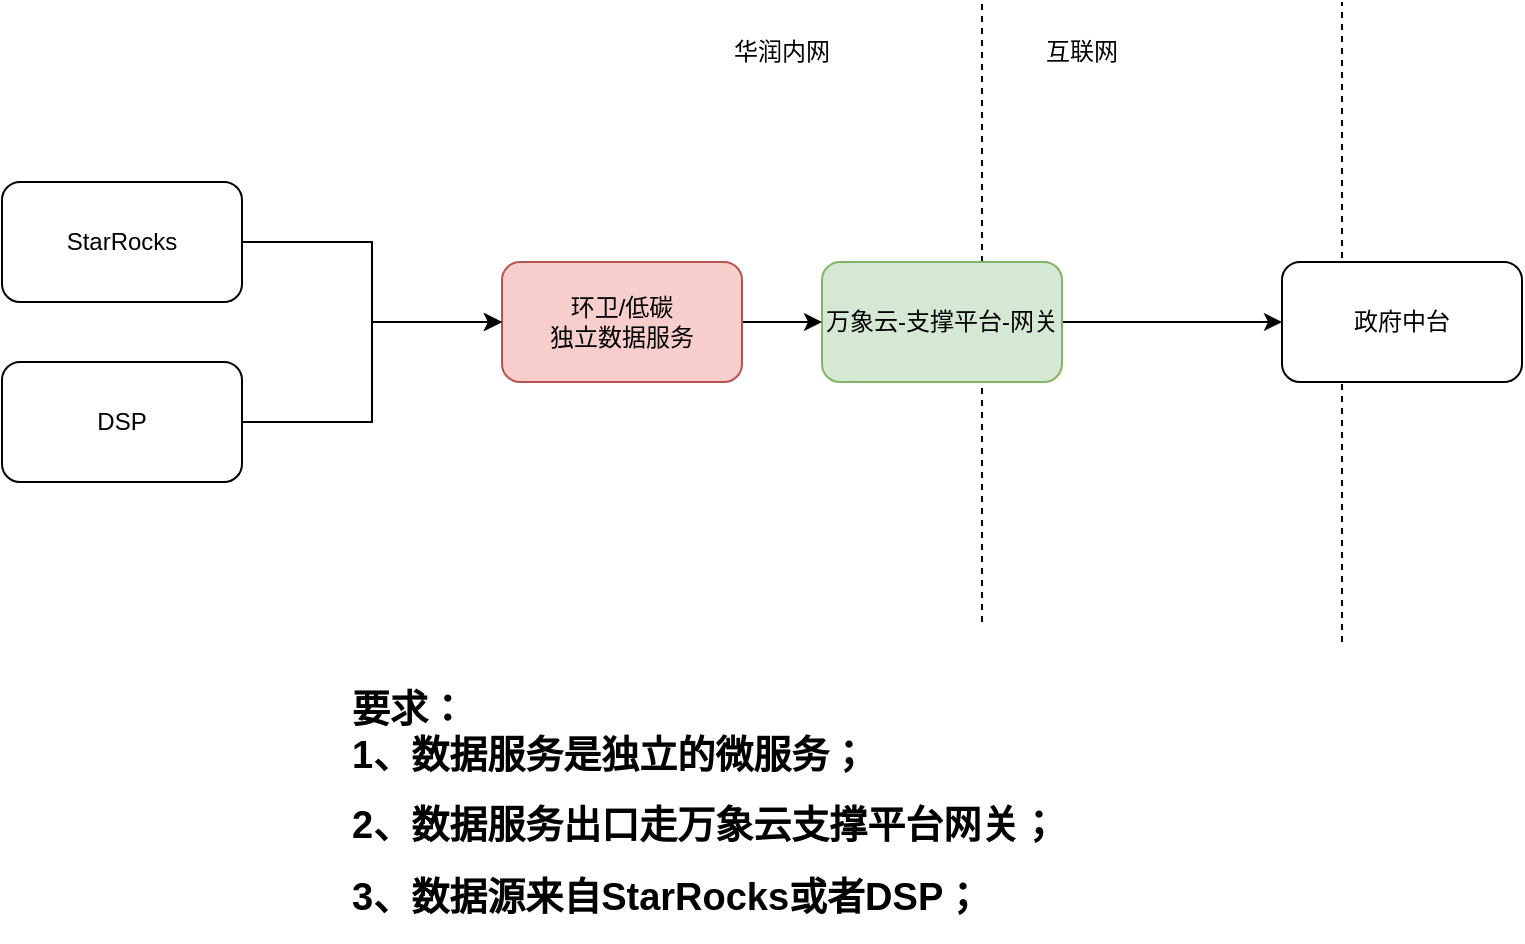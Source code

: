 <mxfile version="22.0.5" type="github">
  <diagram name="第 1 页" id="YAg8_eKtt_XBkLwv7VZ8">
    <mxGraphModel dx="1186" dy="729" grid="1" gridSize="10" guides="1" tooltips="1" connect="1" arrows="1" fold="1" page="1" pageScale="1" pageWidth="827" pageHeight="1169" math="0" shadow="0">
      <root>
        <mxCell id="0" />
        <mxCell id="1" parent="0" />
        <mxCell id="9l7Nv-4ofogmKkV3S6X5-9" value="" style="endArrow=none;dashed=1;html=1;rounded=0;" edge="1" parent="1">
          <mxGeometry width="50" height="50" relative="1" as="geometry">
            <mxPoint x="700" y="470" as="sourcePoint" />
            <mxPoint x="700" y="150" as="targetPoint" />
          </mxGeometry>
        </mxCell>
        <mxCell id="9l7Nv-4ofogmKkV3S6X5-2" value="" style="endArrow=none;dashed=1;html=1;rounded=0;" edge="1" parent="1">
          <mxGeometry width="50" height="50" relative="1" as="geometry">
            <mxPoint x="520" y="460" as="sourcePoint" />
            <mxPoint x="520" y="150" as="targetPoint" />
          </mxGeometry>
        </mxCell>
        <mxCell id="9l7Nv-4ofogmKkV3S6X5-6" value="" style="edgeStyle=orthogonalEdgeStyle;rounded=0;orthogonalLoop=1;jettySize=auto;html=1;" edge="1" parent="1" source="9l7Nv-4ofogmKkV3S6X5-3" target="9l7Nv-4ofogmKkV3S6X5-5">
          <mxGeometry relative="1" as="geometry" />
        </mxCell>
        <mxCell id="9l7Nv-4ofogmKkV3S6X5-3" value="万象云-支撑平台-网关" style="rounded=1;whiteSpace=wrap;html=1;fillColor=#d5e8d4;strokeColor=#82b366;" vertex="1" parent="1">
          <mxGeometry x="440" y="280" width="120" height="60" as="geometry" />
        </mxCell>
        <mxCell id="9l7Nv-4ofogmKkV3S6X5-10" value="" style="edgeStyle=orthogonalEdgeStyle;rounded=0;orthogonalLoop=1;jettySize=auto;html=1;" edge="1" parent="1" source="9l7Nv-4ofogmKkV3S6X5-4" target="9l7Nv-4ofogmKkV3S6X5-3">
          <mxGeometry relative="1" as="geometry" />
        </mxCell>
        <mxCell id="9l7Nv-4ofogmKkV3S6X5-4" value="环卫/低碳&lt;br&gt;独立数据服务" style="rounded=1;whiteSpace=wrap;html=1;fillColor=#f8cecc;strokeColor=#b85450;" vertex="1" parent="1">
          <mxGeometry x="280" y="280" width="120" height="60" as="geometry" />
        </mxCell>
        <mxCell id="9l7Nv-4ofogmKkV3S6X5-5" value="政府中台" style="rounded=1;whiteSpace=wrap;html=1;" vertex="1" parent="1">
          <mxGeometry x="670" y="280" width="120" height="60" as="geometry" />
        </mxCell>
        <mxCell id="9l7Nv-4ofogmKkV3S6X5-7" value="华润内网" style="text;html=1;strokeColor=none;fillColor=none;align=center;verticalAlign=middle;whiteSpace=wrap;rounded=0;" vertex="1" parent="1">
          <mxGeometry x="390" y="160" width="60" height="30" as="geometry" />
        </mxCell>
        <mxCell id="9l7Nv-4ofogmKkV3S6X5-8" value="互联网" style="text;html=1;strokeColor=none;fillColor=none;align=center;verticalAlign=middle;whiteSpace=wrap;rounded=0;" vertex="1" parent="1">
          <mxGeometry x="540" y="160" width="60" height="30" as="geometry" />
        </mxCell>
        <mxCell id="9l7Nv-4ofogmKkV3S6X5-12" value="" style="edgeStyle=orthogonalEdgeStyle;rounded=0;orthogonalLoop=1;jettySize=auto;html=1;" edge="1" parent="1" source="9l7Nv-4ofogmKkV3S6X5-11" target="9l7Nv-4ofogmKkV3S6X5-4">
          <mxGeometry relative="1" as="geometry" />
        </mxCell>
        <mxCell id="9l7Nv-4ofogmKkV3S6X5-11" value="StarRocks" style="rounded=1;whiteSpace=wrap;html=1;" vertex="1" parent="1">
          <mxGeometry x="30" y="240" width="120" height="60" as="geometry" />
        </mxCell>
        <mxCell id="9l7Nv-4ofogmKkV3S6X5-14" style="edgeStyle=orthogonalEdgeStyle;rounded=0;orthogonalLoop=1;jettySize=auto;html=1;" edge="1" parent="1" source="9l7Nv-4ofogmKkV3S6X5-13" target="9l7Nv-4ofogmKkV3S6X5-4">
          <mxGeometry relative="1" as="geometry" />
        </mxCell>
        <mxCell id="9l7Nv-4ofogmKkV3S6X5-13" value="DSP" style="rounded=1;whiteSpace=wrap;html=1;" vertex="1" parent="1">
          <mxGeometry x="30" y="330" width="120" height="60" as="geometry" />
        </mxCell>
        <mxCell id="9l7Nv-4ofogmKkV3S6X5-15" value="&lt;h1 style=&quot;font-size: 19px;&quot;&gt;&lt;font style=&quot;font-size: 19px;&quot;&gt;要求：&lt;br&gt;1、数据服务是独立的微服务；&lt;/font&gt;&lt;/h1&gt;&lt;h1 style=&quot;font-size: 19px;&quot;&gt;&lt;b style=&quot;background-color: initial;&quot;&gt;2、数据服务出口走万象云支撑平台网关；&lt;/b&gt;&lt;/h1&gt;&lt;div style=&quot;font-size: 19px;&quot;&gt;&lt;b style=&quot;&quot;&gt;&lt;font style=&quot;font-size: 19px;&quot;&gt;3、数据源来自StarRocks或者DSP；&lt;/font&gt;&lt;/b&gt;&lt;/div&gt;" style="text;html=1;strokeColor=none;fillColor=none;spacing=5;spacingTop=-20;whiteSpace=wrap;overflow=hidden;rounded=0;" vertex="1" parent="1">
          <mxGeometry x="200" y="490" width="390" height="130" as="geometry" />
        </mxCell>
      </root>
    </mxGraphModel>
  </diagram>
</mxfile>
